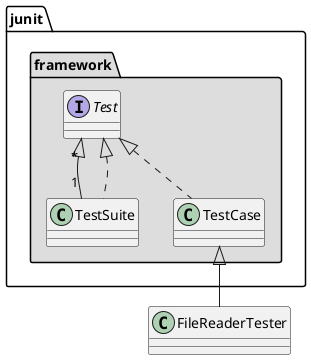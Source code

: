 @startuml

package "junit.framework" #DDDDDD {
  interface Test
  class TestSuite
  class TestCase

  Test "*" <|-d- "1" TestSuite
  Test <|.d. TestSuite
  Test <|.d. TestCase
}

class FileReaderTester

TestCase <|-d- FileReaderTester

@enduml